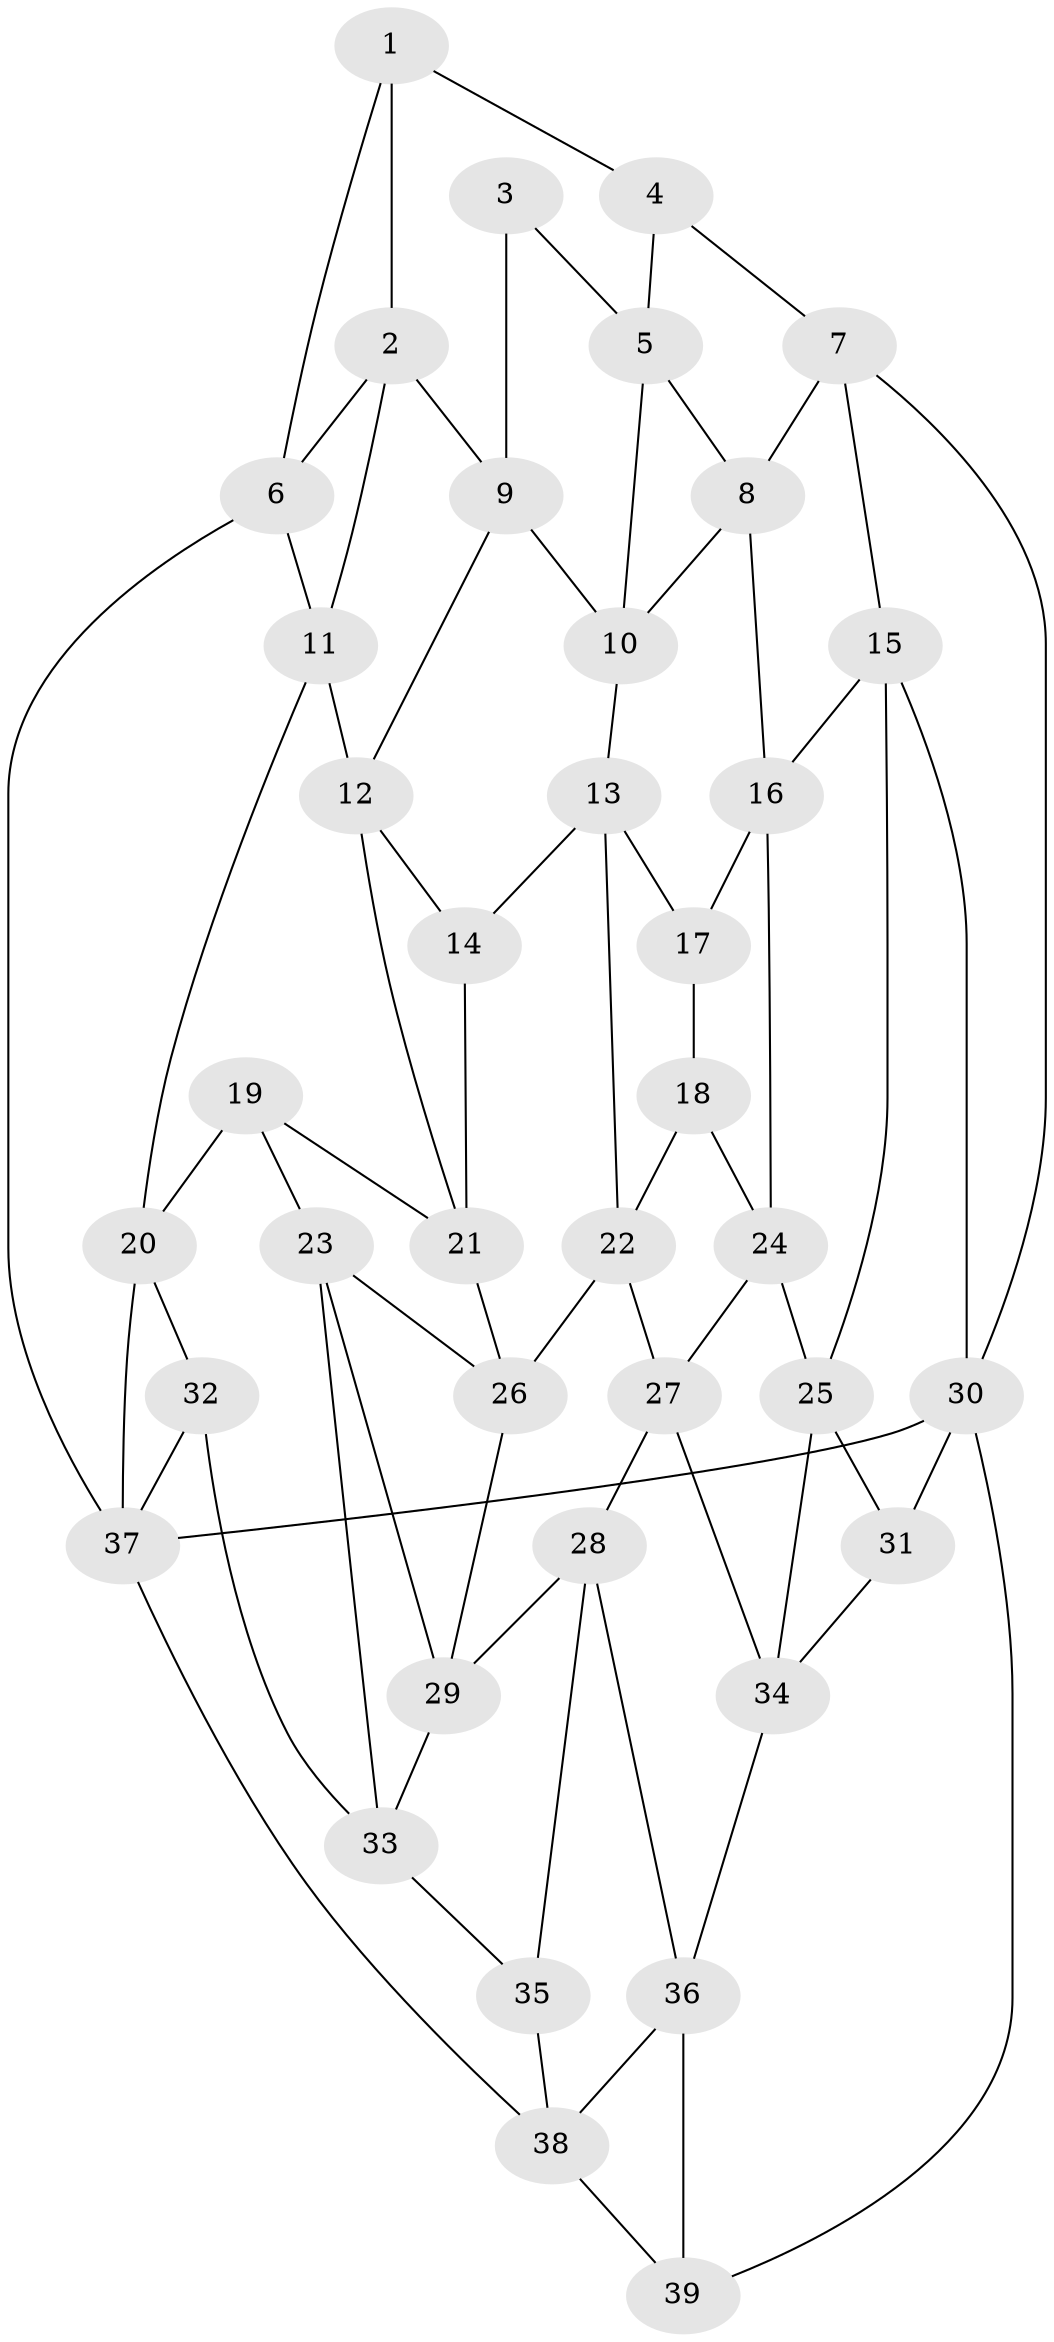 // original degree distribution, {3: 0.025974025974025976, 4: 0.22077922077922077, 5: 0.5714285714285714, 6: 0.18181818181818182}
// Generated by graph-tools (version 1.1) at 2025/48/03/06/25 01:48:58]
// undirected, 39 vertices, 73 edges
graph export_dot {
graph [start="1"]
  node [color=gray90,style=filled];
  1;
  2;
  3;
  4;
  5;
  6;
  7;
  8;
  9;
  10;
  11;
  12;
  13;
  14;
  15;
  16;
  17;
  18;
  19;
  20;
  21;
  22;
  23;
  24;
  25;
  26;
  27;
  28;
  29;
  30;
  31;
  32;
  33;
  34;
  35;
  36;
  37;
  38;
  39;
  1 -- 2 [weight=1.0];
  1 -- 4 [weight=1.0];
  1 -- 6 [weight=1.0];
  2 -- 6 [weight=1.0];
  2 -- 9 [weight=1.0];
  2 -- 11 [weight=1.0];
  3 -- 5 [weight=1.0];
  3 -- 9 [weight=1.0];
  4 -- 5 [weight=1.0];
  4 -- 7 [weight=1.0];
  5 -- 8 [weight=1.0];
  5 -- 10 [weight=1.0];
  6 -- 11 [weight=1.0];
  6 -- 37 [weight=1.0];
  7 -- 8 [weight=1.0];
  7 -- 15 [weight=1.0];
  7 -- 30 [weight=1.0];
  8 -- 10 [weight=1.0];
  8 -- 16 [weight=1.0];
  9 -- 10 [weight=1.0];
  9 -- 12 [weight=1.0];
  10 -- 13 [weight=1.0];
  11 -- 12 [weight=1.0];
  11 -- 20 [weight=1.0];
  12 -- 14 [weight=1.0];
  12 -- 21 [weight=1.0];
  13 -- 14 [weight=1.0];
  13 -- 17 [weight=1.0];
  13 -- 22 [weight=1.0];
  14 -- 21 [weight=1.0];
  15 -- 16 [weight=1.0];
  15 -- 25 [weight=1.0];
  15 -- 30 [weight=1.0];
  16 -- 17 [weight=1.0];
  16 -- 24 [weight=1.0];
  17 -- 18 [weight=2.0];
  18 -- 22 [weight=1.0];
  18 -- 24 [weight=1.0];
  19 -- 20 [weight=1.0];
  19 -- 21 [weight=1.0];
  19 -- 23 [weight=1.0];
  20 -- 32 [weight=1.0];
  20 -- 37 [weight=1.0];
  21 -- 26 [weight=1.0];
  22 -- 26 [weight=1.0];
  22 -- 27 [weight=1.0];
  23 -- 26 [weight=1.0];
  23 -- 29 [weight=1.0];
  23 -- 33 [weight=1.0];
  24 -- 25 [weight=1.0];
  24 -- 27 [weight=1.0];
  25 -- 31 [weight=1.0];
  25 -- 34 [weight=1.0];
  26 -- 29 [weight=1.0];
  27 -- 28 [weight=1.0];
  27 -- 34 [weight=1.0];
  28 -- 29 [weight=1.0];
  28 -- 35 [weight=1.0];
  28 -- 36 [weight=1.0];
  29 -- 33 [weight=1.0];
  30 -- 31 [weight=1.0];
  30 -- 37 [weight=2.0];
  30 -- 39 [weight=1.0];
  31 -- 34 [weight=1.0];
  32 -- 33 [weight=1.0];
  32 -- 37 [weight=2.0];
  33 -- 35 [weight=1.0];
  34 -- 36 [weight=1.0];
  35 -- 38 [weight=1.0];
  36 -- 38 [weight=1.0];
  36 -- 39 [weight=1.0];
  37 -- 38 [weight=1.0];
  38 -- 39 [weight=1.0];
}
